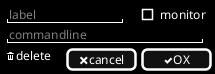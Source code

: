 @startsalt
skinparam monochrome reverse
'skinparam backgroundColor transparent
'skinparam handwritten true
{
	"<color:#808080>label         "|*|[]monitor
	"<color:#808080>commandline             "|*|*
	<&trash>delete　|[<&x>cancel]|[  <&check>OX  ]
}
@endsalt

